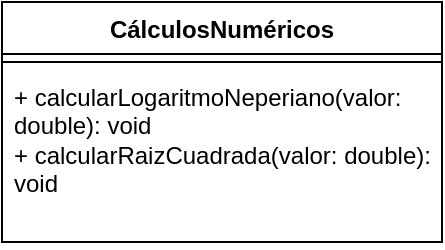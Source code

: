 <mxfile version="27.1.6">
  <diagram name="Página-1" id="LTlTiUKD6_8B8vY7edvC">
    <mxGraphModel dx="786" dy="497" grid="1" gridSize="10" guides="1" tooltips="1" connect="1" arrows="1" fold="1" page="1" pageScale="1" pageWidth="827" pageHeight="1169" math="0" shadow="0">
      <root>
        <mxCell id="0" />
        <mxCell id="1" parent="0" />
        <mxCell id="72OhTDno9e6-mTtqIfzI-1" value="&lt;div&gt;CálculosNuméricos&lt;/div&gt;&lt;div&gt;&lt;br&gt;&lt;/div&gt;" style="swimlane;fontStyle=1;align=center;verticalAlign=top;childLayout=stackLayout;horizontal=1;startSize=26;horizontalStack=0;resizeParent=1;resizeParentMax=0;resizeLast=0;collapsible=1;marginBottom=0;whiteSpace=wrap;html=1;" vertex="1" parent="1">
          <mxGeometry x="240" y="140" width="220" height="120" as="geometry" />
        </mxCell>
        <mxCell id="72OhTDno9e6-mTtqIfzI-3" value="" style="line;strokeWidth=1;fillColor=none;align=left;verticalAlign=middle;spacingTop=-1;spacingLeft=3;spacingRight=3;rotatable=0;labelPosition=right;points=[];portConstraint=eastwest;strokeColor=inherit;" vertex="1" parent="72OhTDno9e6-mTtqIfzI-1">
          <mxGeometry y="26" width="220" height="8" as="geometry" />
        </mxCell>
        <mxCell id="72OhTDno9e6-mTtqIfzI-4" value="&lt;div&gt;+ calcularLogaritmoNeperiano(valor: double): void&lt;/div&gt;&lt;div&gt;+ calcularRaizCuadrada(valor: double): void&lt;/div&gt;&lt;div&gt;&lt;br&gt;&lt;/div&gt;" style="text;strokeColor=none;fillColor=none;align=left;verticalAlign=top;spacingLeft=4;spacingRight=4;overflow=hidden;rotatable=0;points=[[0,0.5],[1,0.5]];portConstraint=eastwest;whiteSpace=wrap;html=1;" vertex="1" parent="72OhTDno9e6-mTtqIfzI-1">
          <mxGeometry y="34" width="220" height="86" as="geometry" />
        </mxCell>
      </root>
    </mxGraphModel>
  </diagram>
</mxfile>
